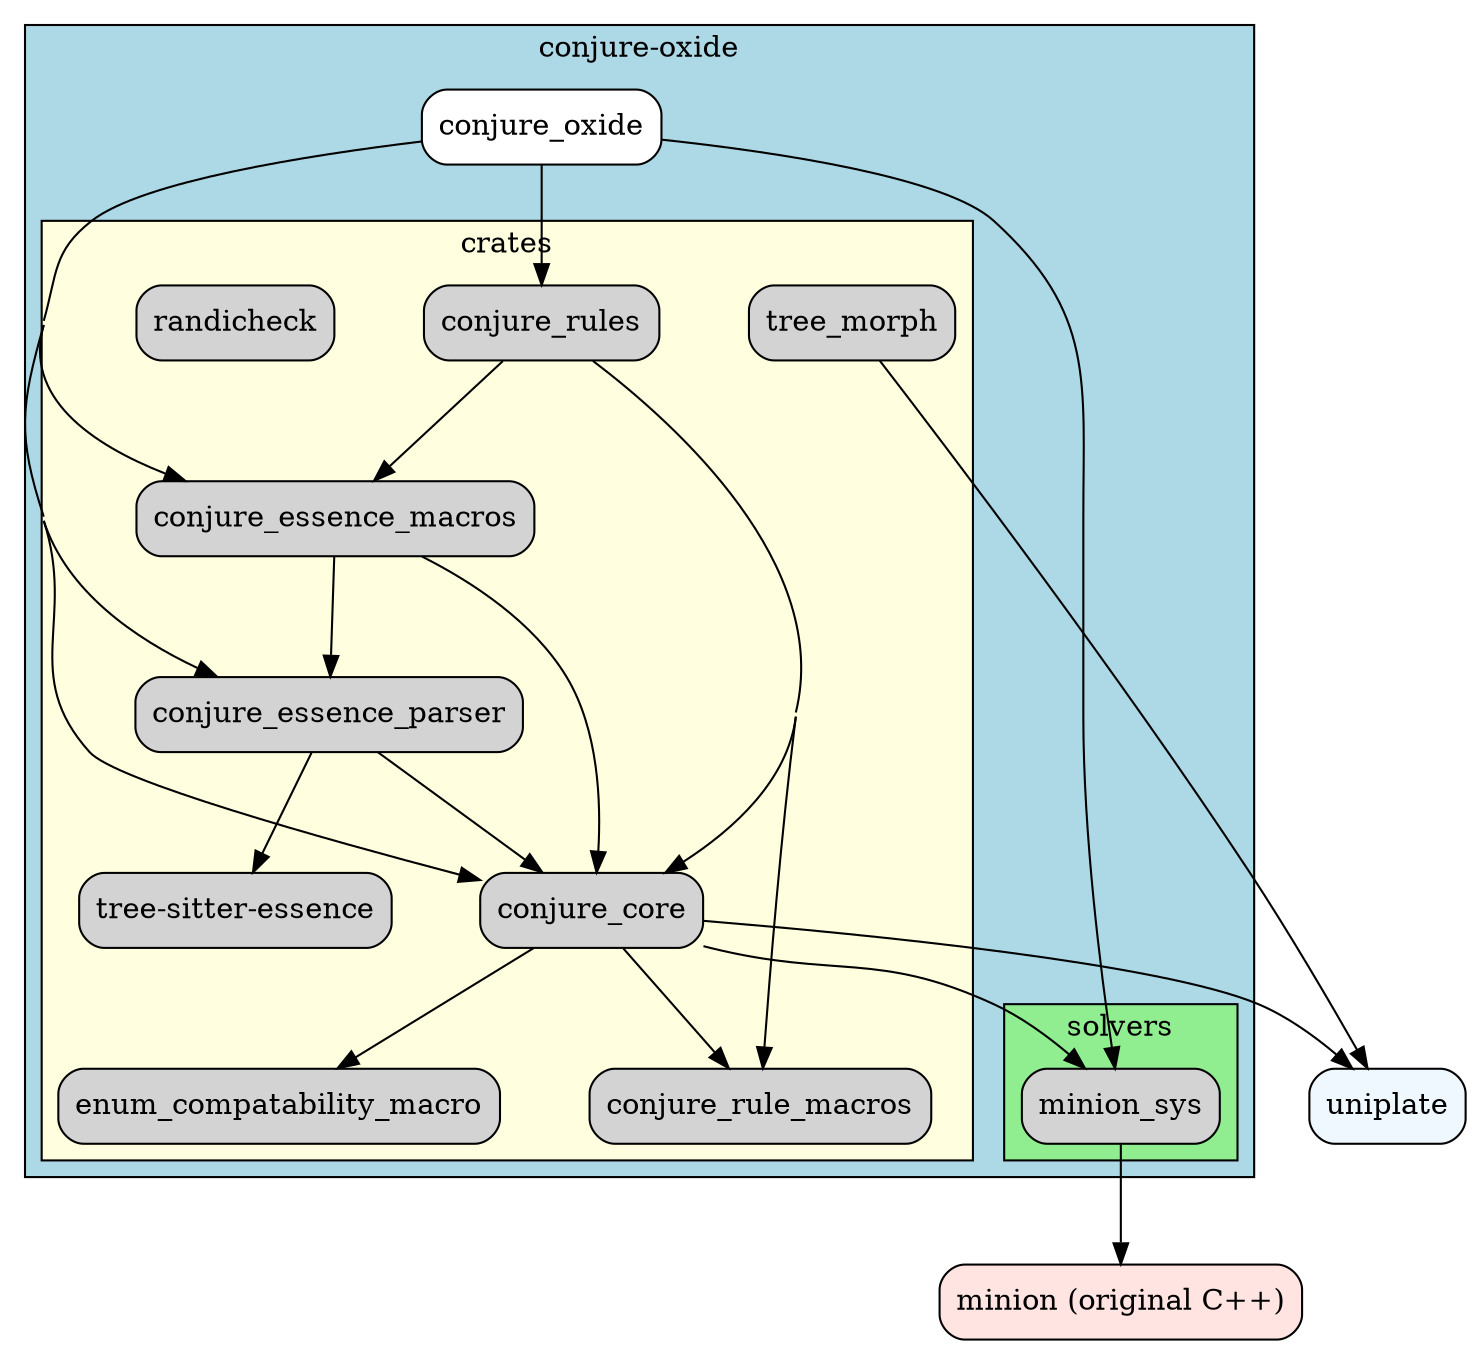 digraph G {
    overlap = false;
    rankdir = TB; // top to bottom (try also LR - left to right)
    beautify = true;
    concentrate = true;
    splines = true; // try also: polyline, ortho
    nodesep = 0.6;   // node separation
    ranksep = 0.8;   // rank (i.e. nodes on same level of the tree) separation

    // Global node attributes
    node [shape=box, style="rounded,filled", fillcolor=lightgrey];

    subgraph cluster_0 {
        label = "conjure-oxide";
        style="filled";
        fillcolor="lightblue"; // Color for the main cluster
        cluster = true; // Ensure this is treated as a cluster

        conjure_oxide [fillcolor=white]; // Highlight the main node

        subgraph cluster_1 {
            label = "crates";
            style="filled";
            fillcolor="lightyellow"; // Color for crates cluster
            cluster = true;

            conjure_core;
            conjure_rules;
            conjure_rule_macros;
            conjure_essence_macros;
            conjure_essence_parser;
            "tree-sitter-essence";
            tree_morph;
            randicheck;
            enum_compatability_macro;
        }

        subgraph cluster_2 {
            label = "solvers";
            style="filled";
            fillcolor="#90EE90"; // Color for solvers cluster
            cluster = true;

            minion_sys;
        }
    }

    uniplate [fillcolor=aliceblue];
    "minion (original C++)" [fillcolor=mistyrose];

    // Edges
    conjure_oxide -> conjure_core;
    conjure_oxide -> conjure_rules;
    conjure_oxide -> minion_sys;
    conjure_oxide -> conjure_essence_parser;
    conjure_oxide -> conjure_essence_macros;

    conjure_core -> uniplate;
    conjure_core -> minion_sys;
    conjure_core -> enum_compatability_macro;
    conjure_core -> conjure_rule_macros;

    conjure_essence_macros -> conjure_core;
    conjure_essence_macros -> conjure_essence_parser;

    conjure_rules -> conjure_core;
    conjure_rules -> conjure_rule_macros;
    conjure_rules -> conjure_essence_macros;

    conjure_essence_parser -> conjure_core;
    conjure_essence_parser -> "tree-sitter-essence";

    tree_morph -> uniplate;
    minion_sys -> "minion (original C++)";
}
